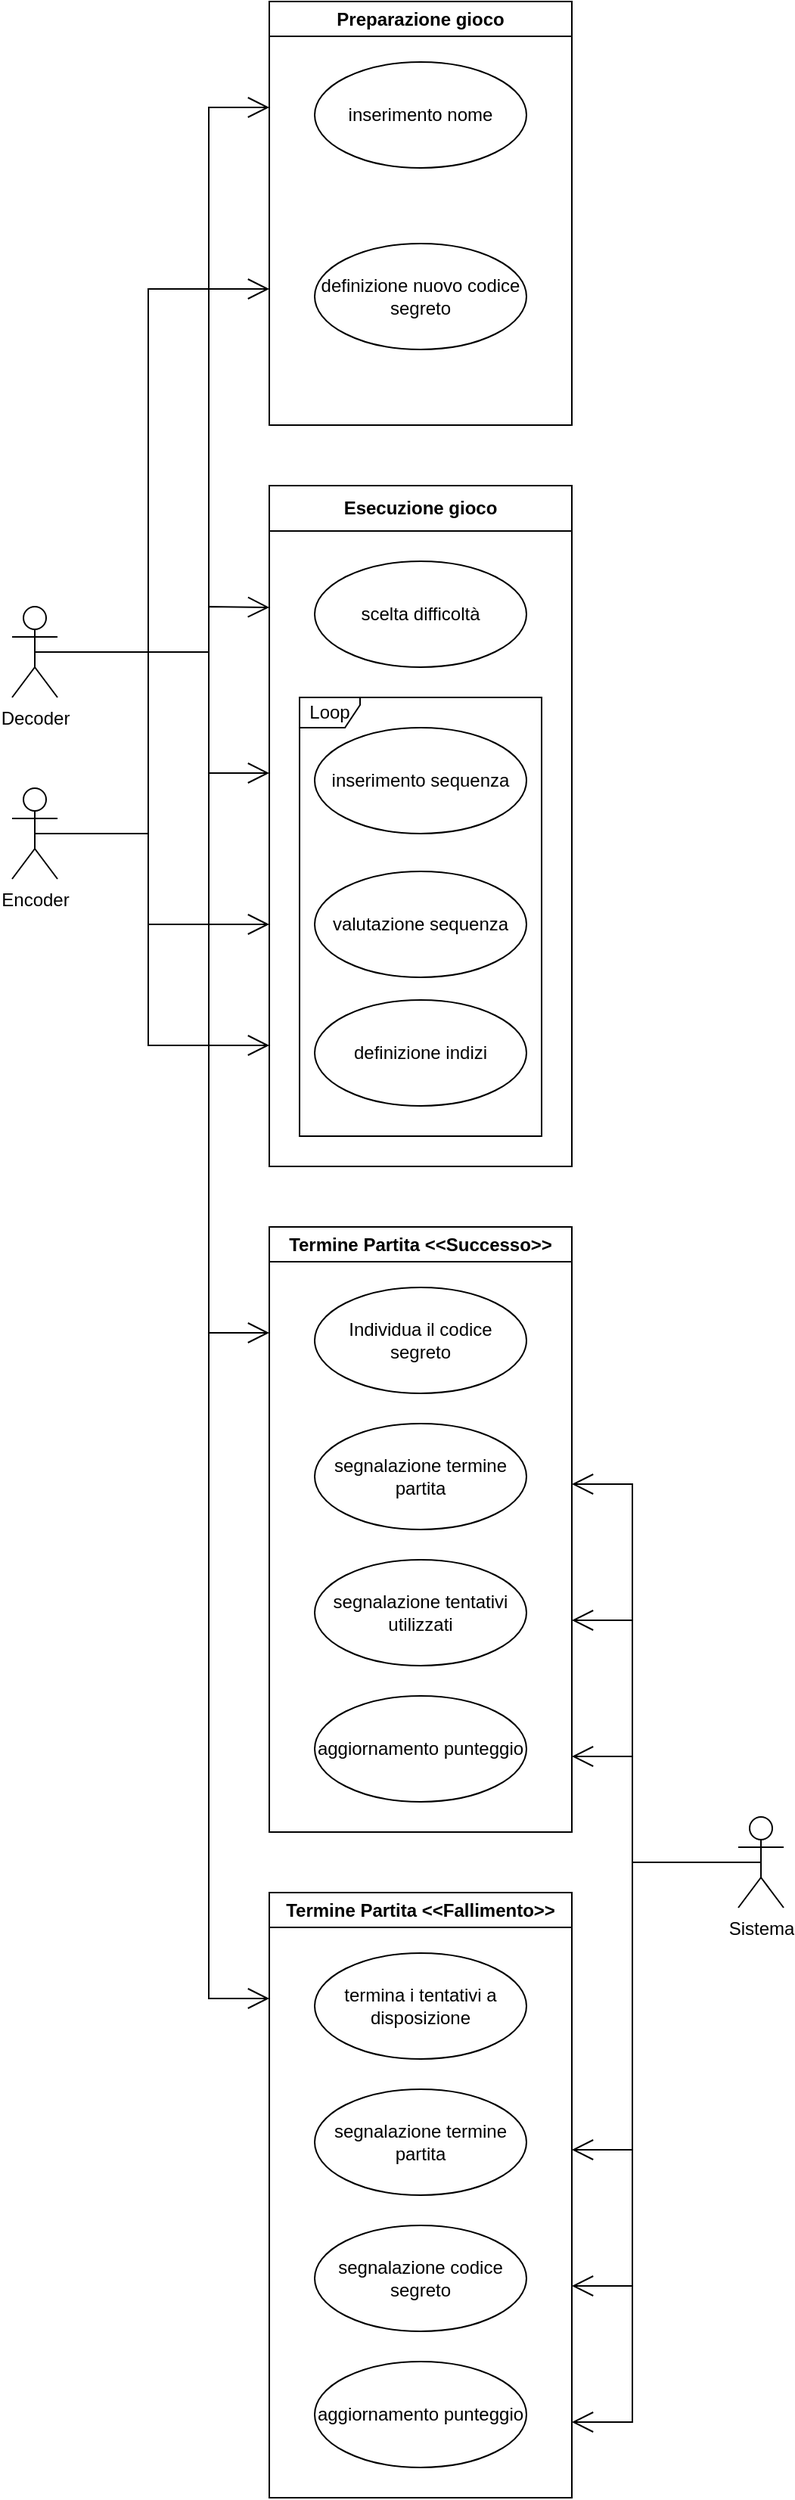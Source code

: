 <mxfile version="22.1.16" type="device">
  <diagram name="Pagina-1" id="1ivvULd6SqNErC4kCiVV">
    <mxGraphModel dx="1687" dy="984" grid="1" gridSize="10" guides="1" tooltips="1" connect="1" arrows="1" fold="1" page="1" pageScale="1" pageWidth="850" pageHeight="1100" math="0" shadow="0">
      <root>
        <mxCell id="0" />
        <mxCell id="1" parent="0" />
        <mxCell id="xihzh0UQp3UVXtUTC6Pa-1" value="Preparazione gioco" style="swimlane;whiteSpace=wrap;html=1;" parent="1" vertex="1">
          <mxGeometry x="320" y="40" width="200" height="280" as="geometry" />
        </mxCell>
        <mxCell id="xihzh0UQp3UVXtUTC6Pa-2" value="inserimento nome" style="ellipse;whiteSpace=wrap;html=1;" parent="xihzh0UQp3UVXtUTC6Pa-1" vertex="1">
          <mxGeometry x="30" y="40" width="140" height="70" as="geometry" />
        </mxCell>
        <mxCell id="xihzh0UQp3UVXtUTC6Pa-3" value="definizione nuovo codice segreto" style="ellipse;whiteSpace=wrap;html=1;" parent="xihzh0UQp3UVXtUTC6Pa-1" vertex="1">
          <mxGeometry x="30" y="160" width="140" height="70" as="geometry" />
        </mxCell>
        <mxCell id="xihzh0UQp3UVXtUTC6Pa-4" value="Decoder" style="shape=umlActor;verticalLabelPosition=bottom;verticalAlign=top;html=1;" parent="1" vertex="1">
          <mxGeometry x="150" y="440" width="30" height="60" as="geometry" />
        </mxCell>
        <mxCell id="xihzh0UQp3UVXtUTC6Pa-5" value="" style="endArrow=open;endFill=1;endSize=12;html=1;rounded=0;exitX=0.5;exitY=0.5;exitDx=0;exitDy=0;exitPerimeter=0;" parent="1" source="xihzh0UQp3UVXtUTC6Pa-4" edge="1">
          <mxGeometry width="160" relative="1" as="geometry">
            <mxPoint x="300" y="220" as="sourcePoint" />
            <mxPoint x="320" y="110" as="targetPoint" />
            <Array as="points">
              <mxPoint x="280" y="470" />
              <mxPoint x="280" y="110" />
            </Array>
          </mxGeometry>
        </mxCell>
        <mxCell id="xihzh0UQp3UVXtUTC6Pa-8" value="Encoder" style="shape=umlActor;verticalLabelPosition=bottom;verticalAlign=top;html=1;" parent="1" vertex="1">
          <mxGeometry x="150" y="560" width="30" height="60" as="geometry" />
        </mxCell>
        <mxCell id="xihzh0UQp3UVXtUTC6Pa-9" value="" style="endArrow=open;endFill=1;endSize=12;html=1;rounded=0;exitX=0.5;exitY=0.5;exitDx=0;exitDy=0;exitPerimeter=0;" parent="1" source="xihzh0UQp3UVXtUTC6Pa-8" edge="1">
          <mxGeometry width="160" relative="1" as="geometry">
            <mxPoint x="175" y="240" as="sourcePoint" />
            <mxPoint x="320" y="230" as="targetPoint" />
            <Array as="points">
              <mxPoint x="240" y="590" />
              <mxPoint x="240" y="230" />
            </Array>
          </mxGeometry>
        </mxCell>
        <mxCell id="XBeqb5sK7N5P5WI1V8Ra-1" value="Esecuzione gioco" style="swimlane;whiteSpace=wrap;html=1;startSize=30;" parent="1" vertex="1">
          <mxGeometry x="320" y="360" width="200" height="450" as="geometry" />
        </mxCell>
        <mxCell id="XBeqb5sK7N5P5WI1V8Ra-2" value="scelta difficoltà" style="ellipse;whiteSpace=wrap;html=1;" parent="XBeqb5sK7N5P5WI1V8Ra-1" vertex="1">
          <mxGeometry x="30" y="50" width="140" height="70" as="geometry" />
        </mxCell>
        <mxCell id="XBeqb5sK7N5P5WI1V8Ra-3" value="inserimento sequenza" style="ellipse;whiteSpace=wrap;html=1;" parent="XBeqb5sK7N5P5WI1V8Ra-1" vertex="1">
          <mxGeometry x="30" y="160" width="140" height="70" as="geometry" />
        </mxCell>
        <mxCell id="XBeqb5sK7N5P5WI1V8Ra-4" value="valutazione sequenza" style="ellipse;whiteSpace=wrap;html=1;" parent="XBeqb5sK7N5P5WI1V8Ra-1" vertex="1">
          <mxGeometry x="30" y="255" width="140" height="70" as="geometry" />
        </mxCell>
        <mxCell id="XBeqb5sK7N5P5WI1V8Ra-5" value="definizione indizi" style="ellipse;whiteSpace=wrap;html=1;" parent="XBeqb5sK7N5P5WI1V8Ra-1" vertex="1">
          <mxGeometry x="30" y="340" width="140" height="70" as="geometry" />
        </mxCell>
        <mxCell id="XBeqb5sK7N5P5WI1V8Ra-6" value="Loop" style="shape=umlFrame;whiteSpace=wrap;html=1;pointerEvents=0;width=40;height=20;" parent="XBeqb5sK7N5P5WI1V8Ra-1" vertex="1">
          <mxGeometry x="20" y="140" width="160" height="290" as="geometry" />
        </mxCell>
        <mxCell id="XBeqb5sK7N5P5WI1V8Ra-7" value="" style="endArrow=open;endFill=1;endSize=12;html=1;rounded=0;exitX=0.5;exitY=0.5;exitDx=0;exitDy=0;exitPerimeter=0;" parent="1" source="xihzh0UQp3UVXtUTC6Pa-4" edge="1">
          <mxGeometry width="160" relative="1" as="geometry">
            <mxPoint x="175" y="120" as="sourcePoint" />
            <mxPoint x="320" y="440.476" as="targetPoint" />
            <Array as="points">
              <mxPoint x="280" y="470" />
              <mxPoint x="280" y="440" />
            </Array>
          </mxGeometry>
        </mxCell>
        <mxCell id="XBeqb5sK7N5P5WI1V8Ra-8" value="" style="endArrow=open;endFill=1;endSize=12;html=1;rounded=0;exitX=0.5;exitY=0.5;exitDx=0;exitDy=0;exitPerimeter=0;" parent="1" source="xihzh0UQp3UVXtUTC6Pa-4" edge="1">
          <mxGeometry width="160" relative="1" as="geometry">
            <mxPoint x="175" y="480" as="sourcePoint" />
            <mxPoint x="320" y="550" as="targetPoint" />
            <Array as="points">
              <mxPoint x="280" y="470" />
              <mxPoint x="280" y="550" />
            </Array>
          </mxGeometry>
        </mxCell>
        <mxCell id="XBeqb5sK7N5P5WI1V8Ra-9" value="" style="endArrow=open;endFill=1;endSize=12;html=1;rounded=0;exitX=0.5;exitY=0.5;exitDx=0;exitDy=0;exitPerimeter=0;" parent="1" source="xihzh0UQp3UVXtUTC6Pa-8" edge="1">
          <mxGeometry width="160" relative="1" as="geometry">
            <mxPoint x="280" y="600" as="sourcePoint" />
            <mxPoint x="320" y="650" as="targetPoint" />
            <Array as="points">
              <mxPoint x="240" y="590" />
              <mxPoint x="240" y="650" />
            </Array>
          </mxGeometry>
        </mxCell>
        <mxCell id="XBeqb5sK7N5P5WI1V8Ra-10" value="" style="endArrow=open;endFill=1;endSize=12;html=1;rounded=0;exitX=0.5;exitY=0.5;exitDx=0;exitDy=0;exitPerimeter=0;" parent="1" source="xihzh0UQp3UVXtUTC6Pa-8" edge="1">
          <mxGeometry width="160" relative="1" as="geometry">
            <mxPoint x="140" y="700" as="sourcePoint" />
            <mxPoint x="320" y="730" as="targetPoint" />
            <Array as="points">
              <mxPoint x="240" y="590" />
              <mxPoint x="240" y="730" />
            </Array>
          </mxGeometry>
        </mxCell>
        <mxCell id="75cknLtaG0_T82KUY-iW-7" value="Termine Partita &amp;lt;&amp;lt;Successo&amp;gt;&amp;gt;" style="swimlane;whiteSpace=wrap;html=1;" vertex="1" parent="1">
          <mxGeometry x="320" y="850" width="200" height="400" as="geometry" />
        </mxCell>
        <mxCell id="75cknLtaG0_T82KUY-iW-8" value="Individua il codice segreto" style="ellipse;whiteSpace=wrap;html=1;" vertex="1" parent="75cknLtaG0_T82KUY-iW-7">
          <mxGeometry x="30" y="40" width="140" height="70" as="geometry" />
        </mxCell>
        <mxCell id="75cknLtaG0_T82KUY-iW-10" value="segnalazione termine partita" style="ellipse;whiteSpace=wrap;html=1;" vertex="1" parent="75cknLtaG0_T82KUY-iW-7">
          <mxGeometry x="30" y="130" width="140" height="70" as="geometry" />
        </mxCell>
        <mxCell id="75cknLtaG0_T82KUY-iW-11" value="aggiornamento punteggio" style="ellipse;whiteSpace=wrap;html=1;" vertex="1" parent="75cknLtaG0_T82KUY-iW-7">
          <mxGeometry x="30" y="310" width="140" height="70" as="geometry" />
        </mxCell>
        <mxCell id="75cknLtaG0_T82KUY-iW-17" value="segnalazione tentativi utilizzati" style="ellipse;whiteSpace=wrap;html=1;" vertex="1" parent="75cknLtaG0_T82KUY-iW-7">
          <mxGeometry x="30" y="220" width="140" height="70" as="geometry" />
        </mxCell>
        <mxCell id="75cknLtaG0_T82KUY-iW-9" value="" style="endArrow=open;endFill=1;endSize=12;html=1;rounded=0;exitX=0.5;exitY=0.5;exitDx=0;exitDy=0;exitPerimeter=0;" edge="1" parent="1" source="xihzh0UQp3UVXtUTC6Pa-4">
          <mxGeometry width="160" relative="1" as="geometry">
            <mxPoint x="340" y="820" as="sourcePoint" />
            <mxPoint x="320" y="920" as="targetPoint" />
            <Array as="points">
              <mxPoint x="280" y="470" />
              <mxPoint x="280" y="920" />
            </Array>
          </mxGeometry>
        </mxCell>
        <mxCell id="75cknLtaG0_T82KUY-iW-12" value="Termine Partita &amp;lt;&amp;lt;Fallimento&amp;gt;&amp;gt;" style="swimlane;whiteSpace=wrap;html=1;" vertex="1" parent="1">
          <mxGeometry x="320" y="1290" width="200" height="400" as="geometry" />
        </mxCell>
        <mxCell id="75cknLtaG0_T82KUY-iW-13" value="termina i tentativi a disposizione" style="ellipse;whiteSpace=wrap;html=1;" vertex="1" parent="75cknLtaG0_T82KUY-iW-12">
          <mxGeometry x="30" y="40" width="140" height="70" as="geometry" />
        </mxCell>
        <mxCell id="75cknLtaG0_T82KUY-iW-14" value="segnalazione termine partita" style="ellipse;whiteSpace=wrap;html=1;" vertex="1" parent="75cknLtaG0_T82KUY-iW-12">
          <mxGeometry x="30" y="130" width="140" height="70" as="geometry" />
        </mxCell>
        <mxCell id="75cknLtaG0_T82KUY-iW-15" value="aggiornamento punteggio" style="ellipse;whiteSpace=wrap;html=1;" vertex="1" parent="75cknLtaG0_T82KUY-iW-12">
          <mxGeometry x="30" y="310" width="140" height="70" as="geometry" />
        </mxCell>
        <mxCell id="75cknLtaG0_T82KUY-iW-18" value="segnalazione codice segreto" style="ellipse;whiteSpace=wrap;html=1;" vertex="1" parent="75cknLtaG0_T82KUY-iW-12">
          <mxGeometry x="30" y="220" width="140" height="70" as="geometry" />
        </mxCell>
        <mxCell id="75cknLtaG0_T82KUY-iW-16" value="" style="endArrow=open;endFill=1;endSize=12;html=1;rounded=0;exitX=0.5;exitY=0.5;exitDx=0;exitDy=0;exitPerimeter=0;" edge="1" parent="1" source="xihzh0UQp3UVXtUTC6Pa-4">
          <mxGeometry width="160" relative="1" as="geometry">
            <mxPoint x="175" y="480" as="sourcePoint" />
            <mxPoint x="320" y="1360" as="targetPoint" />
            <Array as="points">
              <mxPoint x="280" y="470" />
              <mxPoint x="280" y="1360" />
            </Array>
          </mxGeometry>
        </mxCell>
        <mxCell id="75cknLtaG0_T82KUY-iW-19" value="Sistema" style="shape=umlActor;verticalLabelPosition=bottom;verticalAlign=top;html=1;" vertex="1" parent="1">
          <mxGeometry x="630" y="1240" width="30" height="60" as="geometry" />
        </mxCell>
        <mxCell id="75cknLtaG0_T82KUY-iW-22" value="" style="endArrow=open;endFill=1;endSize=12;html=1;rounded=0;exitX=0.5;exitY=0.5;exitDx=0;exitDy=0;exitPerimeter=0;" edge="1" parent="1" source="75cknLtaG0_T82KUY-iW-19">
          <mxGeometry width="160" relative="1" as="geometry">
            <mxPoint x="610" y="1120" as="sourcePoint" />
            <mxPoint x="520" y="1020" as="targetPoint" />
            <Array as="points">
              <mxPoint x="560" y="1270" />
              <mxPoint x="560" y="1020" />
            </Array>
          </mxGeometry>
        </mxCell>
        <mxCell id="75cknLtaG0_T82KUY-iW-23" value="" style="endArrow=open;endFill=1;endSize=12;html=1;rounded=0;exitX=0.5;exitY=0.5;exitDx=0;exitDy=0;exitPerimeter=0;" edge="1" parent="1" source="75cknLtaG0_T82KUY-iW-19">
          <mxGeometry width="160" relative="1" as="geometry">
            <mxPoint x="655" y="1280" as="sourcePoint" />
            <mxPoint x="520" y="1110" as="targetPoint" />
            <Array as="points">
              <mxPoint x="560" y="1270" />
              <mxPoint x="560" y="1110" />
            </Array>
          </mxGeometry>
        </mxCell>
        <mxCell id="75cknLtaG0_T82KUY-iW-24" value="" style="endArrow=open;endFill=1;endSize=12;html=1;rounded=0;exitX=0.5;exitY=0.5;exitDx=0;exitDy=0;exitPerimeter=0;" edge="1" parent="1" source="75cknLtaG0_T82KUY-iW-19">
          <mxGeometry width="160" relative="1" as="geometry">
            <mxPoint x="655" y="1280" as="sourcePoint" />
            <mxPoint x="520" y="1200" as="targetPoint" />
            <Array as="points">
              <mxPoint x="560" y="1270" />
              <mxPoint x="560" y="1200" />
            </Array>
          </mxGeometry>
        </mxCell>
        <mxCell id="75cknLtaG0_T82KUY-iW-25" value="" style="endArrow=open;endFill=1;endSize=12;html=1;rounded=0;exitX=0.5;exitY=0.5;exitDx=0;exitDy=0;exitPerimeter=0;" edge="1" parent="1" source="75cknLtaG0_T82KUY-iW-19">
          <mxGeometry width="160" relative="1" as="geometry">
            <mxPoint x="655" y="1280" as="sourcePoint" />
            <mxPoint x="520" y="1460" as="targetPoint" />
            <Array as="points">
              <mxPoint x="560" y="1270" />
              <mxPoint x="560" y="1460" />
            </Array>
          </mxGeometry>
        </mxCell>
        <mxCell id="75cknLtaG0_T82KUY-iW-26" value="" style="endArrow=open;endFill=1;endSize=12;html=1;rounded=0;exitX=0.5;exitY=0.5;exitDx=0;exitDy=0;exitPerimeter=0;" edge="1" parent="1" source="75cknLtaG0_T82KUY-iW-19">
          <mxGeometry width="160" relative="1" as="geometry">
            <mxPoint x="655" y="1280" as="sourcePoint" />
            <mxPoint x="520" y="1550" as="targetPoint" />
            <Array as="points">
              <mxPoint x="560" y="1270" />
              <mxPoint x="560" y="1550" />
            </Array>
          </mxGeometry>
        </mxCell>
        <mxCell id="75cknLtaG0_T82KUY-iW-27" value="" style="endArrow=open;endFill=1;endSize=12;html=1;rounded=0;exitX=0.5;exitY=0.5;exitDx=0;exitDy=0;exitPerimeter=0;" edge="1" parent="1" source="75cknLtaG0_T82KUY-iW-19">
          <mxGeometry width="160" relative="1" as="geometry">
            <mxPoint x="655" y="1280" as="sourcePoint" />
            <mxPoint x="520" y="1640" as="targetPoint" />
            <Array as="points">
              <mxPoint x="560" y="1270" />
              <mxPoint x="560" y="1640" />
            </Array>
          </mxGeometry>
        </mxCell>
      </root>
    </mxGraphModel>
  </diagram>
</mxfile>
